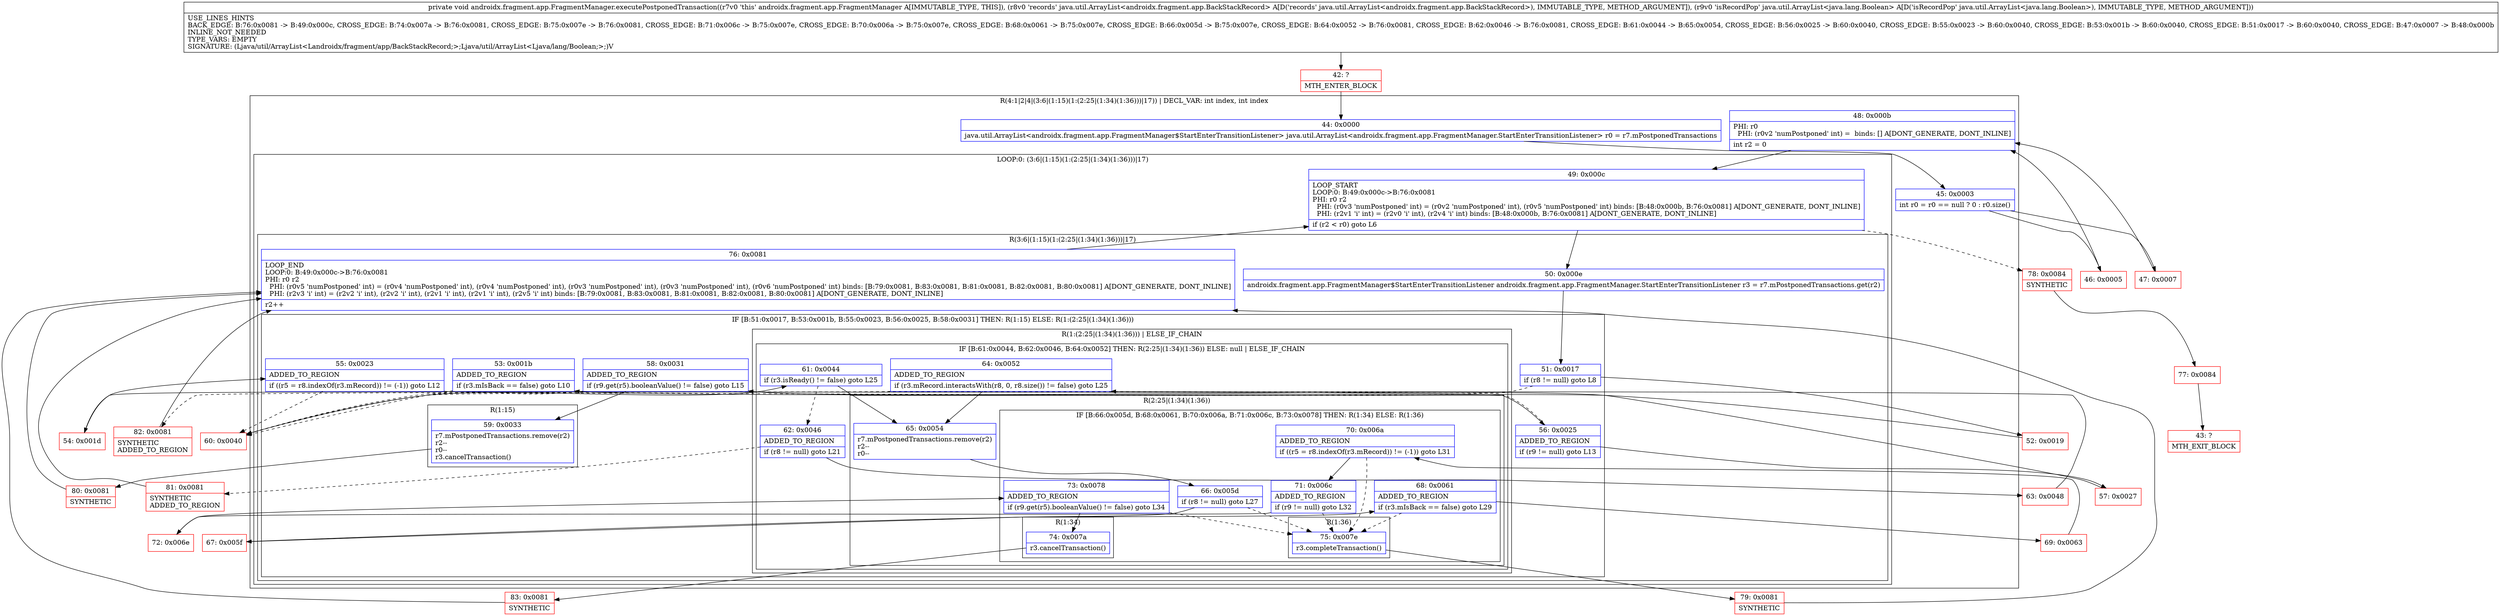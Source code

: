 digraph "CFG forandroidx.fragment.app.FragmentManager.executePostponedTransaction(Ljava\/util\/ArrayList;Ljava\/util\/ArrayList;)V" {
subgraph cluster_Region_373015987 {
label = "R(4:1|2|4|(3:6|(1:15)(1:(2:25|(1:34)(1:36)))|17)) | DECL_VAR: int index, int index\l";
node [shape=record,color=blue];
Node_44 [shape=record,label="{44\:\ 0x0000|java.util.ArrayList\<androidx.fragment.app.FragmentManager$StartEnterTransitionListener\> java.util.ArrayList\<androidx.fragment.app.FragmentManager.StartEnterTransitionListener\> r0 = r7.mPostponedTransactions\l}"];
Node_45 [shape=record,label="{45\:\ 0x0003|int r0 = r0 == null ? 0 : r0.size()\l}"];
Node_48 [shape=record,label="{48\:\ 0x000b|PHI: r0 \l  PHI: (r0v2 'numPostponed' int) =  binds: [] A[DONT_GENERATE, DONT_INLINE]\l|int r2 = 0\l}"];
subgraph cluster_LoopRegion_105647435 {
label = "LOOP:0: (3:6|(1:15)(1:(2:25|(1:34)(1:36)))|17)";
node [shape=record,color=blue];
Node_49 [shape=record,label="{49\:\ 0x000c|LOOP_START\lLOOP:0: B:49:0x000c\-\>B:76:0x0081\lPHI: r0 r2 \l  PHI: (r0v3 'numPostponed' int) = (r0v2 'numPostponed' int), (r0v5 'numPostponed' int) binds: [B:48:0x000b, B:76:0x0081] A[DONT_GENERATE, DONT_INLINE]\l  PHI: (r2v1 'i' int) = (r2v0 'i' int), (r2v4 'i' int) binds: [B:48:0x000b, B:76:0x0081] A[DONT_GENERATE, DONT_INLINE]\l|if (r2 \< r0) goto L6\l}"];
subgraph cluster_Region_1309824620 {
label = "R(3:6|(1:15)(1:(2:25|(1:34)(1:36)))|17)";
node [shape=record,color=blue];
Node_50 [shape=record,label="{50\:\ 0x000e|androidx.fragment.app.FragmentManager$StartEnterTransitionListener androidx.fragment.app.FragmentManager.StartEnterTransitionListener r3 = r7.mPostponedTransactions.get(r2)\l}"];
subgraph cluster_IfRegion_1426927763 {
label = "IF [B:51:0x0017, B:53:0x001b, B:55:0x0023, B:56:0x0025, B:58:0x0031] THEN: R(1:15) ELSE: R(1:(2:25|(1:34)(1:36)))";
node [shape=record,color=blue];
Node_51 [shape=record,label="{51\:\ 0x0017|if (r8 != null) goto L8\l}"];
Node_53 [shape=record,label="{53\:\ 0x001b|ADDED_TO_REGION\l|if (r3.mIsBack == false) goto L10\l}"];
Node_55 [shape=record,label="{55\:\ 0x0023|ADDED_TO_REGION\l|if ((r5 = r8.indexOf(r3.mRecord)) != (\-1)) goto L12\l}"];
Node_56 [shape=record,label="{56\:\ 0x0025|ADDED_TO_REGION\l|if (r9 != null) goto L13\l}"];
Node_58 [shape=record,label="{58\:\ 0x0031|ADDED_TO_REGION\l|if (r9.get(r5).booleanValue() != false) goto L15\l}"];
subgraph cluster_Region_1170117070 {
label = "R(1:15)";
node [shape=record,color=blue];
Node_59 [shape=record,label="{59\:\ 0x0033|r7.mPostponedTransactions.remove(r2)\lr2\-\-\lr0\-\-\lr3.cancelTransaction()\l}"];
}
subgraph cluster_Region_1459421391 {
label = "R(1:(2:25|(1:34)(1:36))) | ELSE_IF_CHAIN\l";
node [shape=record,color=blue];
subgraph cluster_IfRegion_1686960925 {
label = "IF [B:61:0x0044, B:62:0x0046, B:64:0x0052] THEN: R(2:25|(1:34)(1:36)) ELSE: null | ELSE_IF_CHAIN\l";
node [shape=record,color=blue];
Node_61 [shape=record,label="{61\:\ 0x0044|if (r3.isReady() != false) goto L25\l}"];
Node_62 [shape=record,label="{62\:\ 0x0046|ADDED_TO_REGION\l|if (r8 != null) goto L21\l}"];
Node_64 [shape=record,label="{64\:\ 0x0052|ADDED_TO_REGION\l|if (r3.mRecord.interactsWith(r8, 0, r8.size()) != false) goto L25\l}"];
subgraph cluster_Region_1767787334 {
label = "R(2:25|(1:34)(1:36))";
node [shape=record,color=blue];
Node_65 [shape=record,label="{65\:\ 0x0054|r7.mPostponedTransactions.remove(r2)\lr2\-\-\lr0\-\-\l}"];
subgraph cluster_IfRegion_38569106 {
label = "IF [B:66:0x005d, B:68:0x0061, B:70:0x006a, B:71:0x006c, B:73:0x0078] THEN: R(1:34) ELSE: R(1:36)";
node [shape=record,color=blue];
Node_66 [shape=record,label="{66\:\ 0x005d|if (r8 != null) goto L27\l}"];
Node_68 [shape=record,label="{68\:\ 0x0061|ADDED_TO_REGION\l|if (r3.mIsBack == false) goto L29\l}"];
Node_70 [shape=record,label="{70\:\ 0x006a|ADDED_TO_REGION\l|if ((r5 = r8.indexOf(r3.mRecord)) != (\-1)) goto L31\l}"];
Node_71 [shape=record,label="{71\:\ 0x006c|ADDED_TO_REGION\l|if (r9 != null) goto L32\l}"];
Node_73 [shape=record,label="{73\:\ 0x0078|ADDED_TO_REGION\l|if (r9.get(r5).booleanValue() != false) goto L34\l}"];
subgraph cluster_Region_1588659073 {
label = "R(1:34)";
node [shape=record,color=blue];
Node_74 [shape=record,label="{74\:\ 0x007a|r3.cancelTransaction()\l}"];
}
subgraph cluster_Region_1652832620 {
label = "R(1:36)";
node [shape=record,color=blue];
Node_75 [shape=record,label="{75\:\ 0x007e|r3.completeTransaction()\l}"];
}
}
}
}
}
}
Node_76 [shape=record,label="{76\:\ 0x0081|LOOP_END\lLOOP:0: B:49:0x000c\-\>B:76:0x0081\lPHI: r0 r2 \l  PHI: (r0v5 'numPostponed' int) = (r0v4 'numPostponed' int), (r0v4 'numPostponed' int), (r0v3 'numPostponed' int), (r0v3 'numPostponed' int), (r0v6 'numPostponed' int) binds: [B:79:0x0081, B:83:0x0081, B:81:0x0081, B:82:0x0081, B:80:0x0081] A[DONT_GENERATE, DONT_INLINE]\l  PHI: (r2v3 'i' int) = (r2v2 'i' int), (r2v2 'i' int), (r2v1 'i' int), (r2v1 'i' int), (r2v5 'i' int) binds: [B:79:0x0081, B:83:0x0081, B:81:0x0081, B:82:0x0081, B:80:0x0081] A[DONT_GENERATE, DONT_INLINE]\l|r2++\l}"];
}
}
}
Node_42 [shape=record,color=red,label="{42\:\ ?|MTH_ENTER_BLOCK\l}"];
Node_46 [shape=record,color=red,label="{46\:\ 0x0005}"];
Node_52 [shape=record,color=red,label="{52\:\ 0x0019}"];
Node_54 [shape=record,color=red,label="{54\:\ 0x001d}"];
Node_57 [shape=record,color=red,label="{57\:\ 0x0027}"];
Node_80 [shape=record,color=red,label="{80\:\ 0x0081|SYNTHETIC\l}"];
Node_60 [shape=record,color=red,label="{60\:\ 0x0040}"];
Node_63 [shape=record,color=red,label="{63\:\ 0x0048}"];
Node_82 [shape=record,color=red,label="{82\:\ 0x0081|SYNTHETIC\lADDED_TO_REGION\l}"];
Node_81 [shape=record,color=red,label="{81\:\ 0x0081|SYNTHETIC\lADDED_TO_REGION\l}"];
Node_67 [shape=record,color=red,label="{67\:\ 0x005f}"];
Node_69 [shape=record,color=red,label="{69\:\ 0x0063}"];
Node_72 [shape=record,color=red,label="{72\:\ 0x006e}"];
Node_83 [shape=record,color=red,label="{83\:\ 0x0081|SYNTHETIC\l}"];
Node_79 [shape=record,color=red,label="{79\:\ 0x0081|SYNTHETIC\l}"];
Node_78 [shape=record,color=red,label="{78\:\ 0x0084|SYNTHETIC\l}"];
Node_77 [shape=record,color=red,label="{77\:\ 0x0084}"];
Node_43 [shape=record,color=red,label="{43\:\ ?|MTH_EXIT_BLOCK\l}"];
Node_47 [shape=record,color=red,label="{47\:\ 0x0007}"];
MethodNode[shape=record,label="{private void androidx.fragment.app.FragmentManager.executePostponedTransaction((r7v0 'this' androidx.fragment.app.FragmentManager A[IMMUTABLE_TYPE, THIS]), (r8v0 'records' java.util.ArrayList\<androidx.fragment.app.BackStackRecord\> A[D('records' java.util.ArrayList\<androidx.fragment.app.BackStackRecord\>), IMMUTABLE_TYPE, METHOD_ARGUMENT]), (r9v0 'isRecordPop' java.util.ArrayList\<java.lang.Boolean\> A[D('isRecordPop' java.util.ArrayList\<java.lang.Boolean\>), IMMUTABLE_TYPE, METHOD_ARGUMENT]))  | USE_LINES_HINTS\lBACK_EDGE: B:76:0x0081 \-\> B:49:0x000c, CROSS_EDGE: B:74:0x007a \-\> B:76:0x0081, CROSS_EDGE: B:75:0x007e \-\> B:76:0x0081, CROSS_EDGE: B:71:0x006c \-\> B:75:0x007e, CROSS_EDGE: B:70:0x006a \-\> B:75:0x007e, CROSS_EDGE: B:68:0x0061 \-\> B:75:0x007e, CROSS_EDGE: B:66:0x005d \-\> B:75:0x007e, CROSS_EDGE: B:64:0x0052 \-\> B:76:0x0081, CROSS_EDGE: B:62:0x0046 \-\> B:76:0x0081, CROSS_EDGE: B:61:0x0044 \-\> B:65:0x0054, CROSS_EDGE: B:56:0x0025 \-\> B:60:0x0040, CROSS_EDGE: B:55:0x0023 \-\> B:60:0x0040, CROSS_EDGE: B:53:0x001b \-\> B:60:0x0040, CROSS_EDGE: B:51:0x0017 \-\> B:60:0x0040, CROSS_EDGE: B:47:0x0007 \-\> B:48:0x000b\lINLINE_NOT_NEEDED\lTYPE_VARS: EMPTY\lSIGNATURE: (Ljava\/util\/ArrayList\<Landroidx\/fragment\/app\/BackStackRecord;\>;Ljava\/util\/ArrayList\<Ljava\/lang\/Boolean;\>;)V\l}"];
MethodNode -> Node_42;Node_44 -> Node_45;
Node_45 -> Node_46;
Node_45 -> Node_47;
Node_48 -> Node_49;
Node_49 -> Node_50;
Node_49 -> Node_78[style=dashed];
Node_50 -> Node_51;
Node_51 -> Node_52;
Node_51 -> Node_60[style=dashed];
Node_53 -> Node_54;
Node_53 -> Node_60[style=dashed];
Node_55 -> Node_56;
Node_55 -> Node_60[style=dashed];
Node_56 -> Node_57;
Node_56 -> Node_60[style=dashed];
Node_58 -> Node_59;
Node_58 -> Node_60[style=dashed];
Node_59 -> Node_80;
Node_61 -> Node_62[style=dashed];
Node_61 -> Node_65;
Node_62 -> Node_63;
Node_62 -> Node_81[style=dashed];
Node_64 -> Node_65;
Node_64 -> Node_82[style=dashed];
Node_65 -> Node_66;
Node_66 -> Node_67;
Node_66 -> Node_75[style=dashed];
Node_68 -> Node_69;
Node_68 -> Node_75[style=dashed];
Node_70 -> Node_71;
Node_70 -> Node_75[style=dashed];
Node_71 -> Node_72;
Node_71 -> Node_75[style=dashed];
Node_73 -> Node_74;
Node_73 -> Node_75[style=dashed];
Node_74 -> Node_83;
Node_75 -> Node_79;
Node_76 -> Node_49;
Node_42 -> Node_44;
Node_46 -> Node_48;
Node_52 -> Node_53;
Node_54 -> Node_55;
Node_57 -> Node_58;
Node_80 -> Node_76;
Node_60 -> Node_61;
Node_63 -> Node_64;
Node_82 -> Node_76;
Node_81 -> Node_76;
Node_67 -> Node_68;
Node_69 -> Node_70;
Node_72 -> Node_73;
Node_83 -> Node_76;
Node_79 -> Node_76;
Node_78 -> Node_77;
Node_77 -> Node_43;
Node_47 -> Node_48;
}

